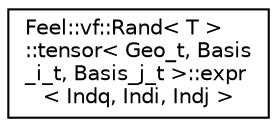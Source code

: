 digraph "Graphical Class Hierarchy"
{
 // LATEX_PDF_SIZE
  edge [fontname="Helvetica",fontsize="10",labelfontname="Helvetica",labelfontsize="10"];
  node [fontname="Helvetica",fontsize="10",shape=record];
  rankdir="LR";
  Node0 [label="Feel::vf::Rand\< T \>\l::tensor\< Geo_t, Basis\l_i_t, Basis_j_t \>::expr\l\< Indq, Indi, Indj \>",height=0.2,width=0.4,color="black", fillcolor="white", style="filled",URL="$structFeel_1_1vf_1_1Rand_1_1tensor_1_1expr.html",tooltip=" "];
}
